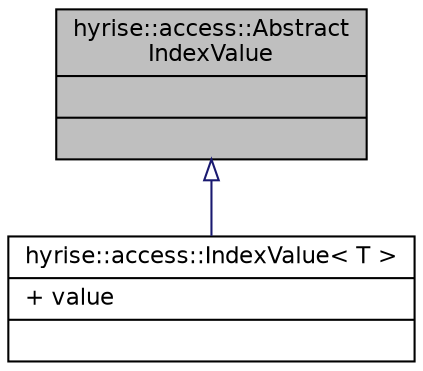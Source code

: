 digraph "hyrise::access::AbstractIndexValue"
{
  edge [fontname="Helvetica",fontsize="11",labelfontname="Helvetica",labelfontsize="11"];
  node [fontname="Helvetica",fontsize="11",shape=record];
  Node1 [label="{hyrise::access::Abstract\lIndexValue\n||}",height=0.2,width=0.4,color="black", fillcolor="grey75", style="filled" fontcolor="black"];
  Node1 -> Node2 [dir="back",color="midnightblue",fontsize="11",style="solid",arrowtail="onormal",fontname="Helvetica"];
  Node2 [label="{hyrise::access::IndexValue\< T \>\n|+ value\l|}",height=0.2,width=0.4,color="black", fillcolor="white", style="filled",URL="$classhyrise_1_1access_1_1_index_value.html"];
}
